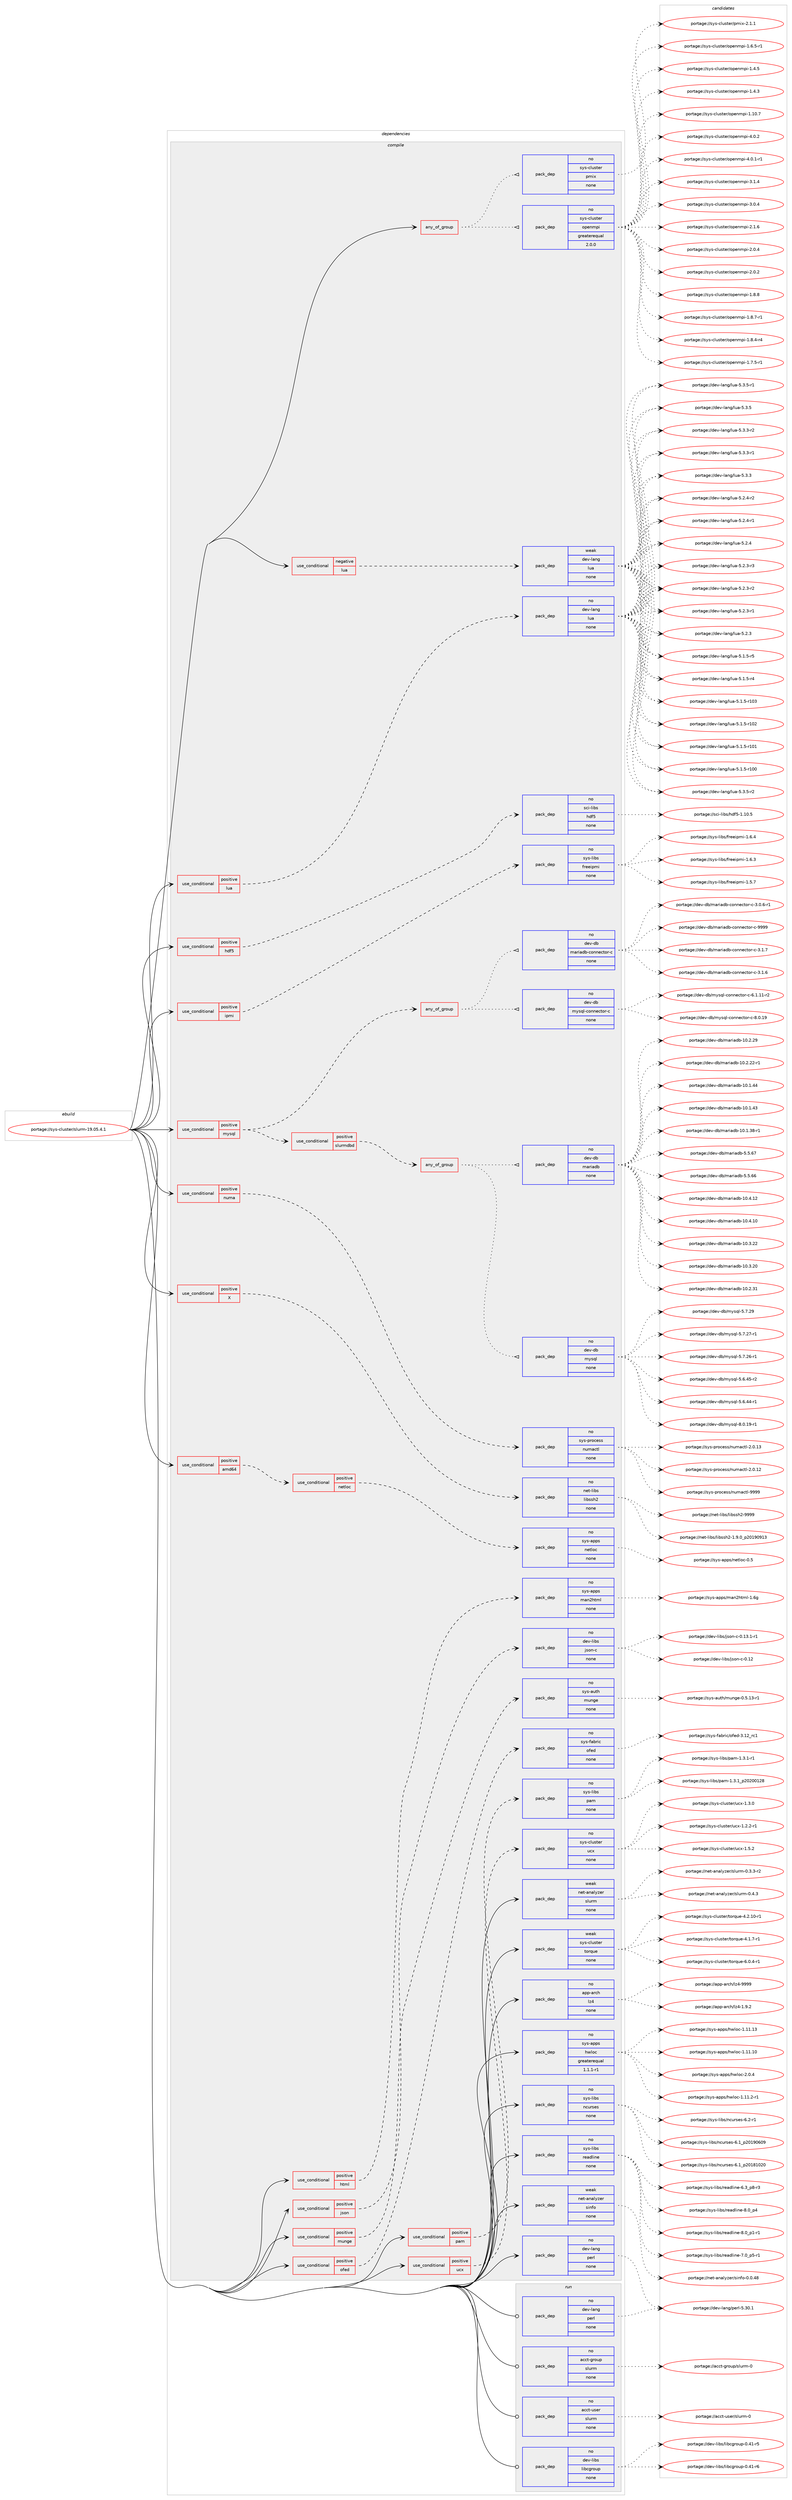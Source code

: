 digraph prolog {

# *************
# Graph options
# *************

newrank=true;
concentrate=true;
compound=true;
graph [rankdir=LR,fontname=Helvetica,fontsize=10,ranksep=1.5];#, ranksep=2.5, nodesep=0.2];
edge  [arrowhead=vee];
node  [fontname=Helvetica,fontsize=10];

# **********
# The ebuild
# **********

subgraph cluster_leftcol {
color=gray;
rank=same;
label=<<i>ebuild</i>>;
id [label="portage://sys-cluster/slurm-19.05.4.1", color=red, width=4, href="../sys-cluster/slurm-19.05.4.1.svg"];
}

# ****************
# The dependencies
# ****************

subgraph cluster_midcol {
color=gray;
label=<<i>dependencies</i>>;
subgraph cluster_compile {
fillcolor="#eeeeee";
style=filled;
label=<<i>compile</i>>;
subgraph any1052 {
dependency50350 [label=<<TABLE BORDER="0" CELLBORDER="1" CELLSPACING="0" CELLPADDING="4"><TR><TD CELLPADDING="10">any_of_group</TD></TR></TABLE>>, shape=none, color=red];subgraph pack38960 {
dependency50351 [label=<<TABLE BORDER="0" CELLBORDER="1" CELLSPACING="0" CELLPADDING="4" WIDTH="220"><TR><TD ROWSPAN="6" CELLPADDING="30">pack_dep</TD></TR><TR><TD WIDTH="110">no</TD></TR><TR><TD>sys-cluster</TD></TR><TR><TD>pmix</TD></TR><TR><TD>none</TD></TR><TR><TD></TD></TR></TABLE>>, shape=none, color=blue];
}
dependency50350:e -> dependency50351:w [weight=20,style="dotted",arrowhead="oinv"];
subgraph pack38961 {
dependency50352 [label=<<TABLE BORDER="0" CELLBORDER="1" CELLSPACING="0" CELLPADDING="4" WIDTH="220"><TR><TD ROWSPAN="6" CELLPADDING="30">pack_dep</TD></TR><TR><TD WIDTH="110">no</TD></TR><TR><TD>sys-cluster</TD></TR><TR><TD>openmpi</TD></TR><TR><TD>greaterequal</TD></TR><TR><TD>2.0.0</TD></TR></TABLE>>, shape=none, color=blue];
}
dependency50350:e -> dependency50352:w [weight=20,style="dotted",arrowhead="oinv"];
}
id:e -> dependency50350:w [weight=20,style="solid",arrowhead="vee"];
subgraph cond10273 {
dependency50353 [label=<<TABLE BORDER="0" CELLBORDER="1" CELLSPACING="0" CELLPADDING="4"><TR><TD ROWSPAN="3" CELLPADDING="10">use_conditional</TD></TR><TR><TD>negative</TD></TR><TR><TD>lua</TD></TR></TABLE>>, shape=none, color=red];
subgraph pack38962 {
dependency50354 [label=<<TABLE BORDER="0" CELLBORDER="1" CELLSPACING="0" CELLPADDING="4" WIDTH="220"><TR><TD ROWSPAN="6" CELLPADDING="30">pack_dep</TD></TR><TR><TD WIDTH="110">weak</TD></TR><TR><TD>dev-lang</TD></TR><TR><TD>lua</TD></TR><TR><TD>none</TD></TR><TR><TD></TD></TR></TABLE>>, shape=none, color=blue];
}
dependency50353:e -> dependency50354:w [weight=20,style="dashed",arrowhead="vee"];
}
id:e -> dependency50353:w [weight=20,style="solid",arrowhead="vee"];
subgraph cond10274 {
dependency50355 [label=<<TABLE BORDER="0" CELLBORDER="1" CELLSPACING="0" CELLPADDING="4"><TR><TD ROWSPAN="3" CELLPADDING="10">use_conditional</TD></TR><TR><TD>positive</TD></TR><TR><TD>X</TD></TR></TABLE>>, shape=none, color=red];
subgraph pack38963 {
dependency50356 [label=<<TABLE BORDER="0" CELLBORDER="1" CELLSPACING="0" CELLPADDING="4" WIDTH="220"><TR><TD ROWSPAN="6" CELLPADDING="30">pack_dep</TD></TR><TR><TD WIDTH="110">no</TD></TR><TR><TD>net-libs</TD></TR><TR><TD>libssh2</TD></TR><TR><TD>none</TD></TR><TR><TD></TD></TR></TABLE>>, shape=none, color=blue];
}
dependency50355:e -> dependency50356:w [weight=20,style="dashed",arrowhead="vee"];
}
id:e -> dependency50355:w [weight=20,style="solid",arrowhead="vee"];
subgraph cond10275 {
dependency50357 [label=<<TABLE BORDER="0" CELLBORDER="1" CELLSPACING="0" CELLPADDING="4"><TR><TD ROWSPAN="3" CELLPADDING="10">use_conditional</TD></TR><TR><TD>positive</TD></TR><TR><TD>amd64</TD></TR></TABLE>>, shape=none, color=red];
subgraph cond10276 {
dependency50358 [label=<<TABLE BORDER="0" CELLBORDER="1" CELLSPACING="0" CELLPADDING="4"><TR><TD ROWSPAN="3" CELLPADDING="10">use_conditional</TD></TR><TR><TD>positive</TD></TR><TR><TD>netloc</TD></TR></TABLE>>, shape=none, color=red];
subgraph pack38964 {
dependency50359 [label=<<TABLE BORDER="0" CELLBORDER="1" CELLSPACING="0" CELLPADDING="4" WIDTH="220"><TR><TD ROWSPAN="6" CELLPADDING="30">pack_dep</TD></TR><TR><TD WIDTH="110">no</TD></TR><TR><TD>sys-apps</TD></TR><TR><TD>netloc</TD></TR><TR><TD>none</TD></TR><TR><TD></TD></TR></TABLE>>, shape=none, color=blue];
}
dependency50358:e -> dependency50359:w [weight=20,style="dashed",arrowhead="vee"];
}
dependency50357:e -> dependency50358:w [weight=20,style="dashed",arrowhead="vee"];
}
id:e -> dependency50357:w [weight=20,style="solid",arrowhead="vee"];
subgraph cond10277 {
dependency50360 [label=<<TABLE BORDER="0" CELLBORDER="1" CELLSPACING="0" CELLPADDING="4"><TR><TD ROWSPAN="3" CELLPADDING="10">use_conditional</TD></TR><TR><TD>positive</TD></TR><TR><TD>hdf5</TD></TR></TABLE>>, shape=none, color=red];
subgraph pack38965 {
dependency50361 [label=<<TABLE BORDER="0" CELLBORDER="1" CELLSPACING="0" CELLPADDING="4" WIDTH="220"><TR><TD ROWSPAN="6" CELLPADDING="30">pack_dep</TD></TR><TR><TD WIDTH="110">no</TD></TR><TR><TD>sci-libs</TD></TR><TR><TD>hdf5</TD></TR><TR><TD>none</TD></TR><TR><TD></TD></TR></TABLE>>, shape=none, color=blue];
}
dependency50360:e -> dependency50361:w [weight=20,style="dashed",arrowhead="vee"];
}
id:e -> dependency50360:w [weight=20,style="solid",arrowhead="vee"];
subgraph cond10278 {
dependency50362 [label=<<TABLE BORDER="0" CELLBORDER="1" CELLSPACING="0" CELLPADDING="4"><TR><TD ROWSPAN="3" CELLPADDING="10">use_conditional</TD></TR><TR><TD>positive</TD></TR><TR><TD>html</TD></TR></TABLE>>, shape=none, color=red];
subgraph pack38966 {
dependency50363 [label=<<TABLE BORDER="0" CELLBORDER="1" CELLSPACING="0" CELLPADDING="4" WIDTH="220"><TR><TD ROWSPAN="6" CELLPADDING="30">pack_dep</TD></TR><TR><TD WIDTH="110">no</TD></TR><TR><TD>sys-apps</TD></TR><TR><TD>man2html</TD></TR><TR><TD>none</TD></TR><TR><TD></TD></TR></TABLE>>, shape=none, color=blue];
}
dependency50362:e -> dependency50363:w [weight=20,style="dashed",arrowhead="vee"];
}
id:e -> dependency50362:w [weight=20,style="solid",arrowhead="vee"];
subgraph cond10279 {
dependency50364 [label=<<TABLE BORDER="0" CELLBORDER="1" CELLSPACING="0" CELLPADDING="4"><TR><TD ROWSPAN="3" CELLPADDING="10">use_conditional</TD></TR><TR><TD>positive</TD></TR><TR><TD>ipmi</TD></TR></TABLE>>, shape=none, color=red];
subgraph pack38967 {
dependency50365 [label=<<TABLE BORDER="0" CELLBORDER="1" CELLSPACING="0" CELLPADDING="4" WIDTH="220"><TR><TD ROWSPAN="6" CELLPADDING="30">pack_dep</TD></TR><TR><TD WIDTH="110">no</TD></TR><TR><TD>sys-libs</TD></TR><TR><TD>freeipmi</TD></TR><TR><TD>none</TD></TR><TR><TD></TD></TR></TABLE>>, shape=none, color=blue];
}
dependency50364:e -> dependency50365:w [weight=20,style="dashed",arrowhead="vee"];
}
id:e -> dependency50364:w [weight=20,style="solid",arrowhead="vee"];
subgraph cond10280 {
dependency50366 [label=<<TABLE BORDER="0" CELLBORDER="1" CELLSPACING="0" CELLPADDING="4"><TR><TD ROWSPAN="3" CELLPADDING="10">use_conditional</TD></TR><TR><TD>positive</TD></TR><TR><TD>json</TD></TR></TABLE>>, shape=none, color=red];
subgraph pack38968 {
dependency50367 [label=<<TABLE BORDER="0" CELLBORDER="1" CELLSPACING="0" CELLPADDING="4" WIDTH="220"><TR><TD ROWSPAN="6" CELLPADDING="30">pack_dep</TD></TR><TR><TD WIDTH="110">no</TD></TR><TR><TD>dev-libs</TD></TR><TR><TD>json-c</TD></TR><TR><TD>none</TD></TR><TR><TD></TD></TR></TABLE>>, shape=none, color=blue];
}
dependency50366:e -> dependency50367:w [weight=20,style="dashed",arrowhead="vee"];
}
id:e -> dependency50366:w [weight=20,style="solid",arrowhead="vee"];
subgraph cond10281 {
dependency50368 [label=<<TABLE BORDER="0" CELLBORDER="1" CELLSPACING="0" CELLPADDING="4"><TR><TD ROWSPAN="3" CELLPADDING="10">use_conditional</TD></TR><TR><TD>positive</TD></TR><TR><TD>lua</TD></TR></TABLE>>, shape=none, color=red];
subgraph pack38969 {
dependency50369 [label=<<TABLE BORDER="0" CELLBORDER="1" CELLSPACING="0" CELLPADDING="4" WIDTH="220"><TR><TD ROWSPAN="6" CELLPADDING="30">pack_dep</TD></TR><TR><TD WIDTH="110">no</TD></TR><TR><TD>dev-lang</TD></TR><TR><TD>lua</TD></TR><TR><TD>none</TD></TR><TR><TD></TD></TR></TABLE>>, shape=none, color=blue];
}
dependency50368:e -> dependency50369:w [weight=20,style="dashed",arrowhead="vee"];
}
id:e -> dependency50368:w [weight=20,style="solid",arrowhead="vee"];
subgraph cond10282 {
dependency50370 [label=<<TABLE BORDER="0" CELLBORDER="1" CELLSPACING="0" CELLPADDING="4"><TR><TD ROWSPAN="3" CELLPADDING="10">use_conditional</TD></TR><TR><TD>positive</TD></TR><TR><TD>munge</TD></TR></TABLE>>, shape=none, color=red];
subgraph pack38970 {
dependency50371 [label=<<TABLE BORDER="0" CELLBORDER="1" CELLSPACING="0" CELLPADDING="4" WIDTH="220"><TR><TD ROWSPAN="6" CELLPADDING="30">pack_dep</TD></TR><TR><TD WIDTH="110">no</TD></TR><TR><TD>sys-auth</TD></TR><TR><TD>munge</TD></TR><TR><TD>none</TD></TR><TR><TD></TD></TR></TABLE>>, shape=none, color=blue];
}
dependency50370:e -> dependency50371:w [weight=20,style="dashed",arrowhead="vee"];
}
id:e -> dependency50370:w [weight=20,style="solid",arrowhead="vee"];
subgraph cond10283 {
dependency50372 [label=<<TABLE BORDER="0" CELLBORDER="1" CELLSPACING="0" CELLPADDING="4"><TR><TD ROWSPAN="3" CELLPADDING="10">use_conditional</TD></TR><TR><TD>positive</TD></TR><TR><TD>mysql</TD></TR></TABLE>>, shape=none, color=red];
subgraph any1053 {
dependency50373 [label=<<TABLE BORDER="0" CELLBORDER="1" CELLSPACING="0" CELLPADDING="4"><TR><TD CELLPADDING="10">any_of_group</TD></TR></TABLE>>, shape=none, color=red];subgraph pack38971 {
dependency50374 [label=<<TABLE BORDER="0" CELLBORDER="1" CELLSPACING="0" CELLPADDING="4" WIDTH="220"><TR><TD ROWSPAN="6" CELLPADDING="30">pack_dep</TD></TR><TR><TD WIDTH="110">no</TD></TR><TR><TD>dev-db</TD></TR><TR><TD>mariadb-connector-c</TD></TR><TR><TD>none</TD></TR><TR><TD></TD></TR></TABLE>>, shape=none, color=blue];
}
dependency50373:e -> dependency50374:w [weight=20,style="dotted",arrowhead="oinv"];
subgraph pack38972 {
dependency50375 [label=<<TABLE BORDER="0" CELLBORDER="1" CELLSPACING="0" CELLPADDING="4" WIDTH="220"><TR><TD ROWSPAN="6" CELLPADDING="30">pack_dep</TD></TR><TR><TD WIDTH="110">no</TD></TR><TR><TD>dev-db</TD></TR><TR><TD>mysql-connector-c</TD></TR><TR><TD>none</TD></TR><TR><TD></TD></TR></TABLE>>, shape=none, color=blue];
}
dependency50373:e -> dependency50375:w [weight=20,style="dotted",arrowhead="oinv"];
}
dependency50372:e -> dependency50373:w [weight=20,style="dashed",arrowhead="vee"];
subgraph cond10284 {
dependency50376 [label=<<TABLE BORDER="0" CELLBORDER="1" CELLSPACING="0" CELLPADDING="4"><TR><TD ROWSPAN="3" CELLPADDING="10">use_conditional</TD></TR><TR><TD>positive</TD></TR><TR><TD>slurmdbd</TD></TR></TABLE>>, shape=none, color=red];
subgraph any1054 {
dependency50377 [label=<<TABLE BORDER="0" CELLBORDER="1" CELLSPACING="0" CELLPADDING="4"><TR><TD CELLPADDING="10">any_of_group</TD></TR></TABLE>>, shape=none, color=red];subgraph pack38973 {
dependency50378 [label=<<TABLE BORDER="0" CELLBORDER="1" CELLSPACING="0" CELLPADDING="4" WIDTH="220"><TR><TD ROWSPAN="6" CELLPADDING="30">pack_dep</TD></TR><TR><TD WIDTH="110">no</TD></TR><TR><TD>dev-db</TD></TR><TR><TD>mariadb</TD></TR><TR><TD>none</TD></TR><TR><TD></TD></TR></TABLE>>, shape=none, color=blue];
}
dependency50377:e -> dependency50378:w [weight=20,style="dotted",arrowhead="oinv"];
subgraph pack38974 {
dependency50379 [label=<<TABLE BORDER="0" CELLBORDER="1" CELLSPACING="0" CELLPADDING="4" WIDTH="220"><TR><TD ROWSPAN="6" CELLPADDING="30">pack_dep</TD></TR><TR><TD WIDTH="110">no</TD></TR><TR><TD>dev-db</TD></TR><TR><TD>mysql</TD></TR><TR><TD>none</TD></TR><TR><TD></TD></TR></TABLE>>, shape=none, color=blue];
}
dependency50377:e -> dependency50379:w [weight=20,style="dotted",arrowhead="oinv"];
}
dependency50376:e -> dependency50377:w [weight=20,style="dashed",arrowhead="vee"];
}
dependency50372:e -> dependency50376:w [weight=20,style="dashed",arrowhead="vee"];
}
id:e -> dependency50372:w [weight=20,style="solid",arrowhead="vee"];
subgraph cond10285 {
dependency50380 [label=<<TABLE BORDER="0" CELLBORDER="1" CELLSPACING="0" CELLPADDING="4"><TR><TD ROWSPAN="3" CELLPADDING="10">use_conditional</TD></TR><TR><TD>positive</TD></TR><TR><TD>numa</TD></TR></TABLE>>, shape=none, color=red];
subgraph pack38975 {
dependency50381 [label=<<TABLE BORDER="0" CELLBORDER="1" CELLSPACING="0" CELLPADDING="4" WIDTH="220"><TR><TD ROWSPAN="6" CELLPADDING="30">pack_dep</TD></TR><TR><TD WIDTH="110">no</TD></TR><TR><TD>sys-process</TD></TR><TR><TD>numactl</TD></TR><TR><TD>none</TD></TR><TR><TD></TD></TR></TABLE>>, shape=none, color=blue];
}
dependency50380:e -> dependency50381:w [weight=20,style="dashed",arrowhead="vee"];
}
id:e -> dependency50380:w [weight=20,style="solid",arrowhead="vee"];
subgraph cond10286 {
dependency50382 [label=<<TABLE BORDER="0" CELLBORDER="1" CELLSPACING="0" CELLPADDING="4"><TR><TD ROWSPAN="3" CELLPADDING="10">use_conditional</TD></TR><TR><TD>positive</TD></TR><TR><TD>ofed</TD></TR></TABLE>>, shape=none, color=red];
subgraph pack38976 {
dependency50383 [label=<<TABLE BORDER="0" CELLBORDER="1" CELLSPACING="0" CELLPADDING="4" WIDTH="220"><TR><TD ROWSPAN="6" CELLPADDING="30">pack_dep</TD></TR><TR><TD WIDTH="110">no</TD></TR><TR><TD>sys-fabric</TD></TR><TR><TD>ofed</TD></TR><TR><TD>none</TD></TR><TR><TD></TD></TR></TABLE>>, shape=none, color=blue];
}
dependency50382:e -> dependency50383:w [weight=20,style="dashed",arrowhead="vee"];
}
id:e -> dependency50382:w [weight=20,style="solid",arrowhead="vee"];
subgraph cond10287 {
dependency50384 [label=<<TABLE BORDER="0" CELLBORDER="1" CELLSPACING="0" CELLPADDING="4"><TR><TD ROWSPAN="3" CELLPADDING="10">use_conditional</TD></TR><TR><TD>positive</TD></TR><TR><TD>pam</TD></TR></TABLE>>, shape=none, color=red];
subgraph pack38977 {
dependency50385 [label=<<TABLE BORDER="0" CELLBORDER="1" CELLSPACING="0" CELLPADDING="4" WIDTH="220"><TR><TD ROWSPAN="6" CELLPADDING="30">pack_dep</TD></TR><TR><TD WIDTH="110">no</TD></TR><TR><TD>sys-libs</TD></TR><TR><TD>pam</TD></TR><TR><TD>none</TD></TR><TR><TD></TD></TR></TABLE>>, shape=none, color=blue];
}
dependency50384:e -> dependency50385:w [weight=20,style="dashed",arrowhead="vee"];
}
id:e -> dependency50384:w [weight=20,style="solid",arrowhead="vee"];
subgraph cond10288 {
dependency50386 [label=<<TABLE BORDER="0" CELLBORDER="1" CELLSPACING="0" CELLPADDING="4"><TR><TD ROWSPAN="3" CELLPADDING="10">use_conditional</TD></TR><TR><TD>positive</TD></TR><TR><TD>ucx</TD></TR></TABLE>>, shape=none, color=red];
subgraph pack38978 {
dependency50387 [label=<<TABLE BORDER="0" CELLBORDER="1" CELLSPACING="0" CELLPADDING="4" WIDTH="220"><TR><TD ROWSPAN="6" CELLPADDING="30">pack_dep</TD></TR><TR><TD WIDTH="110">no</TD></TR><TR><TD>sys-cluster</TD></TR><TR><TD>ucx</TD></TR><TR><TD>none</TD></TR><TR><TD></TD></TR></TABLE>>, shape=none, color=blue];
}
dependency50386:e -> dependency50387:w [weight=20,style="dashed",arrowhead="vee"];
}
id:e -> dependency50386:w [weight=20,style="solid",arrowhead="vee"];
subgraph pack38979 {
dependency50388 [label=<<TABLE BORDER="0" CELLBORDER="1" CELLSPACING="0" CELLPADDING="4" WIDTH="220"><TR><TD ROWSPAN="6" CELLPADDING="30">pack_dep</TD></TR><TR><TD WIDTH="110">no</TD></TR><TR><TD>app-arch</TD></TR><TR><TD>lz4</TD></TR><TR><TD>none</TD></TR><TR><TD></TD></TR></TABLE>>, shape=none, color=blue];
}
id:e -> dependency50388:w [weight=20,style="solid",arrowhead="vee"];
subgraph pack38980 {
dependency50389 [label=<<TABLE BORDER="0" CELLBORDER="1" CELLSPACING="0" CELLPADDING="4" WIDTH="220"><TR><TD ROWSPAN="6" CELLPADDING="30">pack_dep</TD></TR><TR><TD WIDTH="110">no</TD></TR><TR><TD>dev-lang</TD></TR><TR><TD>perl</TD></TR><TR><TD>none</TD></TR><TR><TD></TD></TR></TABLE>>, shape=none, color=blue];
}
id:e -> dependency50389:w [weight=20,style="solid",arrowhead="vee"];
subgraph pack38981 {
dependency50390 [label=<<TABLE BORDER="0" CELLBORDER="1" CELLSPACING="0" CELLPADDING="4" WIDTH="220"><TR><TD ROWSPAN="6" CELLPADDING="30">pack_dep</TD></TR><TR><TD WIDTH="110">no</TD></TR><TR><TD>sys-apps</TD></TR><TR><TD>hwloc</TD></TR><TR><TD>greaterequal</TD></TR><TR><TD>1.1.1-r1</TD></TR></TABLE>>, shape=none, color=blue];
}
id:e -> dependency50390:w [weight=20,style="solid",arrowhead="vee"];
subgraph pack38982 {
dependency50391 [label=<<TABLE BORDER="0" CELLBORDER="1" CELLSPACING="0" CELLPADDING="4" WIDTH="220"><TR><TD ROWSPAN="6" CELLPADDING="30">pack_dep</TD></TR><TR><TD WIDTH="110">no</TD></TR><TR><TD>sys-libs</TD></TR><TR><TD>ncurses</TD></TR><TR><TD>none</TD></TR><TR><TD></TD></TR></TABLE>>, shape=none, color=blue];
}
id:e -> dependency50391:w [weight=20,style="solid",arrowhead="vee"];
subgraph pack38983 {
dependency50392 [label=<<TABLE BORDER="0" CELLBORDER="1" CELLSPACING="0" CELLPADDING="4" WIDTH="220"><TR><TD ROWSPAN="6" CELLPADDING="30">pack_dep</TD></TR><TR><TD WIDTH="110">no</TD></TR><TR><TD>sys-libs</TD></TR><TR><TD>readline</TD></TR><TR><TD>none</TD></TR><TR><TD></TD></TR></TABLE>>, shape=none, color=blue];
}
id:e -> dependency50392:w [weight=20,style="solid",arrowhead="vee"];
subgraph pack38984 {
dependency50393 [label=<<TABLE BORDER="0" CELLBORDER="1" CELLSPACING="0" CELLPADDING="4" WIDTH="220"><TR><TD ROWSPAN="6" CELLPADDING="30">pack_dep</TD></TR><TR><TD WIDTH="110">weak</TD></TR><TR><TD>net-analyzer</TD></TR><TR><TD>sinfo</TD></TR><TR><TD>none</TD></TR><TR><TD></TD></TR></TABLE>>, shape=none, color=blue];
}
id:e -> dependency50393:w [weight=20,style="solid",arrowhead="vee"];
subgraph pack38985 {
dependency50394 [label=<<TABLE BORDER="0" CELLBORDER="1" CELLSPACING="0" CELLPADDING="4" WIDTH="220"><TR><TD ROWSPAN="6" CELLPADDING="30">pack_dep</TD></TR><TR><TD WIDTH="110">weak</TD></TR><TR><TD>net-analyzer</TD></TR><TR><TD>slurm</TD></TR><TR><TD>none</TD></TR><TR><TD></TD></TR></TABLE>>, shape=none, color=blue];
}
id:e -> dependency50394:w [weight=20,style="solid",arrowhead="vee"];
subgraph pack38986 {
dependency50395 [label=<<TABLE BORDER="0" CELLBORDER="1" CELLSPACING="0" CELLPADDING="4" WIDTH="220"><TR><TD ROWSPAN="6" CELLPADDING="30">pack_dep</TD></TR><TR><TD WIDTH="110">weak</TD></TR><TR><TD>sys-cluster</TD></TR><TR><TD>torque</TD></TR><TR><TD>none</TD></TR><TR><TD></TD></TR></TABLE>>, shape=none, color=blue];
}
id:e -> dependency50395:w [weight=20,style="solid",arrowhead="vee"];
}
subgraph cluster_compileandrun {
fillcolor="#eeeeee";
style=filled;
label=<<i>compile and run</i>>;
}
subgraph cluster_run {
fillcolor="#eeeeee";
style=filled;
label=<<i>run</i>>;
subgraph pack38987 {
dependency50396 [label=<<TABLE BORDER="0" CELLBORDER="1" CELLSPACING="0" CELLPADDING="4" WIDTH="220"><TR><TD ROWSPAN="6" CELLPADDING="30">pack_dep</TD></TR><TR><TD WIDTH="110">no</TD></TR><TR><TD>acct-group</TD></TR><TR><TD>slurm</TD></TR><TR><TD>none</TD></TR><TR><TD></TD></TR></TABLE>>, shape=none, color=blue];
}
id:e -> dependency50396:w [weight=20,style="solid",arrowhead="odot"];
subgraph pack38988 {
dependency50397 [label=<<TABLE BORDER="0" CELLBORDER="1" CELLSPACING="0" CELLPADDING="4" WIDTH="220"><TR><TD ROWSPAN="6" CELLPADDING="30">pack_dep</TD></TR><TR><TD WIDTH="110">no</TD></TR><TR><TD>acct-user</TD></TR><TR><TD>slurm</TD></TR><TR><TD>none</TD></TR><TR><TD></TD></TR></TABLE>>, shape=none, color=blue];
}
id:e -> dependency50397:w [weight=20,style="solid",arrowhead="odot"];
subgraph pack38989 {
dependency50398 [label=<<TABLE BORDER="0" CELLBORDER="1" CELLSPACING="0" CELLPADDING="4" WIDTH="220"><TR><TD ROWSPAN="6" CELLPADDING="30">pack_dep</TD></TR><TR><TD WIDTH="110">no</TD></TR><TR><TD>dev-lang</TD></TR><TR><TD>perl</TD></TR><TR><TD>none</TD></TR><TR><TD></TD></TR></TABLE>>, shape=none, color=blue];
}
id:e -> dependency50398:w [weight=20,style="solid",arrowhead="odot"];
subgraph pack38990 {
dependency50399 [label=<<TABLE BORDER="0" CELLBORDER="1" CELLSPACING="0" CELLPADDING="4" WIDTH="220"><TR><TD ROWSPAN="6" CELLPADDING="30">pack_dep</TD></TR><TR><TD WIDTH="110">no</TD></TR><TR><TD>dev-libs</TD></TR><TR><TD>libcgroup</TD></TR><TR><TD>none</TD></TR><TR><TD></TD></TR></TABLE>>, shape=none, color=blue];
}
id:e -> dependency50399:w [weight=20,style="solid",arrowhead="odot"];
}
}

# **************
# The candidates
# **************

subgraph cluster_choices {
rank=same;
color=gray;
label=<<i>candidates</i>>;

subgraph choice38960 {
color=black;
nodesep=1;
choice115121115459910811711511610111447112109105120455046494649 [label="portage://sys-cluster/pmix-2.1.1", color=red, width=4,href="../sys-cluster/pmix-2.1.1.svg"];
dependency50351:e -> choice115121115459910811711511610111447112109105120455046494649:w [style=dotted,weight="100"];
}
subgraph choice38961 {
color=black;
nodesep=1;
choice115121115459910811711511610111447111112101110109112105455246484650 [label="portage://sys-cluster/openmpi-4.0.2", color=red, width=4,href="../sys-cluster/openmpi-4.0.2.svg"];
choice1151211154599108117115116101114471111121011101091121054552464846494511449 [label="portage://sys-cluster/openmpi-4.0.1-r1", color=red, width=4,href="../sys-cluster/openmpi-4.0.1-r1.svg"];
choice115121115459910811711511610111447111112101110109112105455146494652 [label="portage://sys-cluster/openmpi-3.1.4", color=red, width=4,href="../sys-cluster/openmpi-3.1.4.svg"];
choice115121115459910811711511610111447111112101110109112105455146484652 [label="portage://sys-cluster/openmpi-3.0.4", color=red, width=4,href="../sys-cluster/openmpi-3.0.4.svg"];
choice115121115459910811711511610111447111112101110109112105455046494654 [label="portage://sys-cluster/openmpi-2.1.6", color=red, width=4,href="../sys-cluster/openmpi-2.1.6.svg"];
choice115121115459910811711511610111447111112101110109112105455046484652 [label="portage://sys-cluster/openmpi-2.0.4", color=red, width=4,href="../sys-cluster/openmpi-2.0.4.svg"];
choice115121115459910811711511610111447111112101110109112105455046484650 [label="portage://sys-cluster/openmpi-2.0.2", color=red, width=4,href="../sys-cluster/openmpi-2.0.2.svg"];
choice115121115459910811711511610111447111112101110109112105454946564656 [label="portage://sys-cluster/openmpi-1.8.8", color=red, width=4,href="../sys-cluster/openmpi-1.8.8.svg"];
choice1151211154599108117115116101114471111121011101091121054549465646554511449 [label="portage://sys-cluster/openmpi-1.8.7-r1", color=red, width=4,href="../sys-cluster/openmpi-1.8.7-r1.svg"];
choice1151211154599108117115116101114471111121011101091121054549465646524511452 [label="portage://sys-cluster/openmpi-1.8.4-r4", color=red, width=4,href="../sys-cluster/openmpi-1.8.4-r4.svg"];
choice1151211154599108117115116101114471111121011101091121054549465546534511449 [label="portage://sys-cluster/openmpi-1.7.5-r1", color=red, width=4,href="../sys-cluster/openmpi-1.7.5-r1.svg"];
choice1151211154599108117115116101114471111121011101091121054549465446534511449 [label="portage://sys-cluster/openmpi-1.6.5-r1", color=red, width=4,href="../sys-cluster/openmpi-1.6.5-r1.svg"];
choice115121115459910811711511610111447111112101110109112105454946524653 [label="portage://sys-cluster/openmpi-1.4.5", color=red, width=4,href="../sys-cluster/openmpi-1.4.5.svg"];
choice115121115459910811711511610111447111112101110109112105454946524651 [label="portage://sys-cluster/openmpi-1.4.3", color=red, width=4,href="../sys-cluster/openmpi-1.4.3.svg"];
choice11512111545991081171151161011144711111210111010911210545494649484655 [label="portage://sys-cluster/openmpi-1.10.7", color=red, width=4,href="../sys-cluster/openmpi-1.10.7.svg"];
dependency50352:e -> choice115121115459910811711511610111447111112101110109112105455246484650:w [style=dotted,weight="100"];
dependency50352:e -> choice1151211154599108117115116101114471111121011101091121054552464846494511449:w [style=dotted,weight="100"];
dependency50352:e -> choice115121115459910811711511610111447111112101110109112105455146494652:w [style=dotted,weight="100"];
dependency50352:e -> choice115121115459910811711511610111447111112101110109112105455146484652:w [style=dotted,weight="100"];
dependency50352:e -> choice115121115459910811711511610111447111112101110109112105455046494654:w [style=dotted,weight="100"];
dependency50352:e -> choice115121115459910811711511610111447111112101110109112105455046484652:w [style=dotted,weight="100"];
dependency50352:e -> choice115121115459910811711511610111447111112101110109112105455046484650:w [style=dotted,weight="100"];
dependency50352:e -> choice115121115459910811711511610111447111112101110109112105454946564656:w [style=dotted,weight="100"];
dependency50352:e -> choice1151211154599108117115116101114471111121011101091121054549465646554511449:w [style=dotted,weight="100"];
dependency50352:e -> choice1151211154599108117115116101114471111121011101091121054549465646524511452:w [style=dotted,weight="100"];
dependency50352:e -> choice1151211154599108117115116101114471111121011101091121054549465546534511449:w [style=dotted,weight="100"];
dependency50352:e -> choice1151211154599108117115116101114471111121011101091121054549465446534511449:w [style=dotted,weight="100"];
dependency50352:e -> choice115121115459910811711511610111447111112101110109112105454946524653:w [style=dotted,weight="100"];
dependency50352:e -> choice115121115459910811711511610111447111112101110109112105454946524651:w [style=dotted,weight="100"];
dependency50352:e -> choice11512111545991081171151161011144711111210111010911210545494649484655:w [style=dotted,weight="100"];
}
subgraph choice38962 {
color=black;
nodesep=1;
choice100101118451089711010347108117974553465146534511450 [label="portage://dev-lang/lua-5.3.5-r2", color=red, width=4,href="../dev-lang/lua-5.3.5-r2.svg"];
choice100101118451089711010347108117974553465146534511449 [label="portage://dev-lang/lua-5.3.5-r1", color=red, width=4,href="../dev-lang/lua-5.3.5-r1.svg"];
choice10010111845108971101034710811797455346514653 [label="portage://dev-lang/lua-5.3.5", color=red, width=4,href="../dev-lang/lua-5.3.5.svg"];
choice100101118451089711010347108117974553465146514511450 [label="portage://dev-lang/lua-5.3.3-r2", color=red, width=4,href="../dev-lang/lua-5.3.3-r2.svg"];
choice100101118451089711010347108117974553465146514511449 [label="portage://dev-lang/lua-5.3.3-r1", color=red, width=4,href="../dev-lang/lua-5.3.3-r1.svg"];
choice10010111845108971101034710811797455346514651 [label="portage://dev-lang/lua-5.3.3", color=red, width=4,href="../dev-lang/lua-5.3.3.svg"];
choice100101118451089711010347108117974553465046524511450 [label="portage://dev-lang/lua-5.2.4-r2", color=red, width=4,href="../dev-lang/lua-5.2.4-r2.svg"];
choice100101118451089711010347108117974553465046524511449 [label="portage://dev-lang/lua-5.2.4-r1", color=red, width=4,href="../dev-lang/lua-5.2.4-r1.svg"];
choice10010111845108971101034710811797455346504652 [label="portage://dev-lang/lua-5.2.4", color=red, width=4,href="../dev-lang/lua-5.2.4.svg"];
choice100101118451089711010347108117974553465046514511451 [label="portage://dev-lang/lua-5.2.3-r3", color=red, width=4,href="../dev-lang/lua-5.2.3-r3.svg"];
choice100101118451089711010347108117974553465046514511450 [label="portage://dev-lang/lua-5.2.3-r2", color=red, width=4,href="../dev-lang/lua-5.2.3-r2.svg"];
choice100101118451089711010347108117974553465046514511449 [label="portage://dev-lang/lua-5.2.3-r1", color=red, width=4,href="../dev-lang/lua-5.2.3-r1.svg"];
choice10010111845108971101034710811797455346504651 [label="portage://dev-lang/lua-5.2.3", color=red, width=4,href="../dev-lang/lua-5.2.3.svg"];
choice100101118451089711010347108117974553464946534511453 [label="portage://dev-lang/lua-5.1.5-r5", color=red, width=4,href="../dev-lang/lua-5.1.5-r5.svg"];
choice100101118451089711010347108117974553464946534511452 [label="portage://dev-lang/lua-5.1.5-r4", color=red, width=4,href="../dev-lang/lua-5.1.5-r4.svg"];
choice1001011184510897110103471081179745534649465345114494851 [label="portage://dev-lang/lua-5.1.5-r103", color=red, width=4,href="../dev-lang/lua-5.1.5-r103.svg"];
choice1001011184510897110103471081179745534649465345114494850 [label="portage://dev-lang/lua-5.1.5-r102", color=red, width=4,href="../dev-lang/lua-5.1.5-r102.svg"];
choice1001011184510897110103471081179745534649465345114494849 [label="portage://dev-lang/lua-5.1.5-r101", color=red, width=4,href="../dev-lang/lua-5.1.5-r101.svg"];
choice1001011184510897110103471081179745534649465345114494848 [label="portage://dev-lang/lua-5.1.5-r100", color=red, width=4,href="../dev-lang/lua-5.1.5-r100.svg"];
dependency50354:e -> choice100101118451089711010347108117974553465146534511450:w [style=dotted,weight="100"];
dependency50354:e -> choice100101118451089711010347108117974553465146534511449:w [style=dotted,weight="100"];
dependency50354:e -> choice10010111845108971101034710811797455346514653:w [style=dotted,weight="100"];
dependency50354:e -> choice100101118451089711010347108117974553465146514511450:w [style=dotted,weight="100"];
dependency50354:e -> choice100101118451089711010347108117974553465146514511449:w [style=dotted,weight="100"];
dependency50354:e -> choice10010111845108971101034710811797455346514651:w [style=dotted,weight="100"];
dependency50354:e -> choice100101118451089711010347108117974553465046524511450:w [style=dotted,weight="100"];
dependency50354:e -> choice100101118451089711010347108117974553465046524511449:w [style=dotted,weight="100"];
dependency50354:e -> choice10010111845108971101034710811797455346504652:w [style=dotted,weight="100"];
dependency50354:e -> choice100101118451089711010347108117974553465046514511451:w [style=dotted,weight="100"];
dependency50354:e -> choice100101118451089711010347108117974553465046514511450:w [style=dotted,weight="100"];
dependency50354:e -> choice100101118451089711010347108117974553465046514511449:w [style=dotted,weight="100"];
dependency50354:e -> choice10010111845108971101034710811797455346504651:w [style=dotted,weight="100"];
dependency50354:e -> choice100101118451089711010347108117974553464946534511453:w [style=dotted,weight="100"];
dependency50354:e -> choice100101118451089711010347108117974553464946534511452:w [style=dotted,weight="100"];
dependency50354:e -> choice1001011184510897110103471081179745534649465345114494851:w [style=dotted,weight="100"];
dependency50354:e -> choice1001011184510897110103471081179745534649465345114494850:w [style=dotted,weight="100"];
dependency50354:e -> choice1001011184510897110103471081179745534649465345114494849:w [style=dotted,weight="100"];
dependency50354:e -> choice1001011184510897110103471081179745534649465345114494848:w [style=dotted,weight="100"];
}
subgraph choice38963 {
color=black;
nodesep=1;
choice11010111645108105981154710810598115115104504557575757 [label="portage://net-libs/libssh2-9999", color=red, width=4,href="../net-libs/libssh2-9999.svg"];
choice1101011164510810598115471081059811511510450454946574648951125048495748574951 [label="portage://net-libs/libssh2-1.9.0_p20190913", color=red, width=4,href="../net-libs/libssh2-1.9.0_p20190913.svg"];
dependency50356:e -> choice11010111645108105981154710810598115115104504557575757:w [style=dotted,weight="100"];
dependency50356:e -> choice1101011164510810598115471081059811511510450454946574648951125048495748574951:w [style=dotted,weight="100"];
}
subgraph choice38964 {
color=black;
nodesep=1;
choice1151211154597112112115471101011161081119945484653 [label="portage://sys-apps/netloc-0.5", color=red, width=4,href="../sys-apps/netloc-0.5.svg"];
dependency50359:e -> choice1151211154597112112115471101011161081119945484653:w [style=dotted,weight="100"];
}
subgraph choice38965 {
color=black;
nodesep=1;
choice115991054510810598115471041001025345494649484653 [label="portage://sci-libs/hdf5-1.10.5", color=red, width=4,href="../sci-libs/hdf5-1.10.5.svg"];
dependency50361:e -> choice115991054510810598115471041001025345494649484653:w [style=dotted,weight="100"];
}
subgraph choice38966 {
color=black;
nodesep=1;
choice115121115459711211211547109971105010411610910845494654103 [label="portage://sys-apps/man2html-1.6g", color=red, width=4,href="../sys-apps/man2html-1.6g.svg"];
dependency50363:e -> choice115121115459711211211547109971105010411610910845494654103:w [style=dotted,weight="100"];
}
subgraph choice38967 {
color=black;
nodesep=1;
choice115121115451081059811547102114101101105112109105454946544652 [label="portage://sys-libs/freeipmi-1.6.4", color=red, width=4,href="../sys-libs/freeipmi-1.6.4.svg"];
choice115121115451081059811547102114101101105112109105454946544651 [label="portage://sys-libs/freeipmi-1.6.3", color=red, width=4,href="../sys-libs/freeipmi-1.6.3.svg"];
choice115121115451081059811547102114101101105112109105454946534655 [label="portage://sys-libs/freeipmi-1.5.7", color=red, width=4,href="../sys-libs/freeipmi-1.5.7.svg"];
dependency50365:e -> choice115121115451081059811547102114101101105112109105454946544652:w [style=dotted,weight="100"];
dependency50365:e -> choice115121115451081059811547102114101101105112109105454946544651:w [style=dotted,weight="100"];
dependency50365:e -> choice115121115451081059811547102114101101105112109105454946534655:w [style=dotted,weight="100"];
}
subgraph choice38968 {
color=black;
nodesep=1;
choice1001011184510810598115471061151111104599454846495146494511449 [label="portage://dev-libs/json-c-0.13.1-r1", color=red, width=4,href="../dev-libs/json-c-0.13.1-r1.svg"];
choice10010111845108105981154710611511111045994548464950 [label="portage://dev-libs/json-c-0.12", color=red, width=4,href="../dev-libs/json-c-0.12.svg"];
dependency50367:e -> choice1001011184510810598115471061151111104599454846495146494511449:w [style=dotted,weight="100"];
dependency50367:e -> choice10010111845108105981154710611511111045994548464950:w [style=dotted,weight="100"];
}
subgraph choice38969 {
color=black;
nodesep=1;
choice100101118451089711010347108117974553465146534511450 [label="portage://dev-lang/lua-5.3.5-r2", color=red, width=4,href="../dev-lang/lua-5.3.5-r2.svg"];
choice100101118451089711010347108117974553465146534511449 [label="portage://dev-lang/lua-5.3.5-r1", color=red, width=4,href="../dev-lang/lua-5.3.5-r1.svg"];
choice10010111845108971101034710811797455346514653 [label="portage://dev-lang/lua-5.3.5", color=red, width=4,href="../dev-lang/lua-5.3.5.svg"];
choice100101118451089711010347108117974553465146514511450 [label="portage://dev-lang/lua-5.3.3-r2", color=red, width=4,href="../dev-lang/lua-5.3.3-r2.svg"];
choice100101118451089711010347108117974553465146514511449 [label="portage://dev-lang/lua-5.3.3-r1", color=red, width=4,href="../dev-lang/lua-5.3.3-r1.svg"];
choice10010111845108971101034710811797455346514651 [label="portage://dev-lang/lua-5.3.3", color=red, width=4,href="../dev-lang/lua-5.3.3.svg"];
choice100101118451089711010347108117974553465046524511450 [label="portage://dev-lang/lua-5.2.4-r2", color=red, width=4,href="../dev-lang/lua-5.2.4-r2.svg"];
choice100101118451089711010347108117974553465046524511449 [label="portage://dev-lang/lua-5.2.4-r1", color=red, width=4,href="../dev-lang/lua-5.2.4-r1.svg"];
choice10010111845108971101034710811797455346504652 [label="portage://dev-lang/lua-5.2.4", color=red, width=4,href="../dev-lang/lua-5.2.4.svg"];
choice100101118451089711010347108117974553465046514511451 [label="portage://dev-lang/lua-5.2.3-r3", color=red, width=4,href="../dev-lang/lua-5.2.3-r3.svg"];
choice100101118451089711010347108117974553465046514511450 [label="portage://dev-lang/lua-5.2.3-r2", color=red, width=4,href="../dev-lang/lua-5.2.3-r2.svg"];
choice100101118451089711010347108117974553465046514511449 [label="portage://dev-lang/lua-5.2.3-r1", color=red, width=4,href="../dev-lang/lua-5.2.3-r1.svg"];
choice10010111845108971101034710811797455346504651 [label="portage://dev-lang/lua-5.2.3", color=red, width=4,href="../dev-lang/lua-5.2.3.svg"];
choice100101118451089711010347108117974553464946534511453 [label="portage://dev-lang/lua-5.1.5-r5", color=red, width=4,href="../dev-lang/lua-5.1.5-r5.svg"];
choice100101118451089711010347108117974553464946534511452 [label="portage://dev-lang/lua-5.1.5-r4", color=red, width=4,href="../dev-lang/lua-5.1.5-r4.svg"];
choice1001011184510897110103471081179745534649465345114494851 [label="portage://dev-lang/lua-5.1.5-r103", color=red, width=4,href="../dev-lang/lua-5.1.5-r103.svg"];
choice1001011184510897110103471081179745534649465345114494850 [label="portage://dev-lang/lua-5.1.5-r102", color=red, width=4,href="../dev-lang/lua-5.1.5-r102.svg"];
choice1001011184510897110103471081179745534649465345114494849 [label="portage://dev-lang/lua-5.1.5-r101", color=red, width=4,href="../dev-lang/lua-5.1.5-r101.svg"];
choice1001011184510897110103471081179745534649465345114494848 [label="portage://dev-lang/lua-5.1.5-r100", color=red, width=4,href="../dev-lang/lua-5.1.5-r100.svg"];
dependency50369:e -> choice100101118451089711010347108117974553465146534511450:w [style=dotted,weight="100"];
dependency50369:e -> choice100101118451089711010347108117974553465146534511449:w [style=dotted,weight="100"];
dependency50369:e -> choice10010111845108971101034710811797455346514653:w [style=dotted,weight="100"];
dependency50369:e -> choice100101118451089711010347108117974553465146514511450:w [style=dotted,weight="100"];
dependency50369:e -> choice100101118451089711010347108117974553465146514511449:w [style=dotted,weight="100"];
dependency50369:e -> choice10010111845108971101034710811797455346514651:w [style=dotted,weight="100"];
dependency50369:e -> choice100101118451089711010347108117974553465046524511450:w [style=dotted,weight="100"];
dependency50369:e -> choice100101118451089711010347108117974553465046524511449:w [style=dotted,weight="100"];
dependency50369:e -> choice10010111845108971101034710811797455346504652:w [style=dotted,weight="100"];
dependency50369:e -> choice100101118451089711010347108117974553465046514511451:w [style=dotted,weight="100"];
dependency50369:e -> choice100101118451089711010347108117974553465046514511450:w [style=dotted,weight="100"];
dependency50369:e -> choice100101118451089711010347108117974553465046514511449:w [style=dotted,weight="100"];
dependency50369:e -> choice10010111845108971101034710811797455346504651:w [style=dotted,weight="100"];
dependency50369:e -> choice100101118451089711010347108117974553464946534511453:w [style=dotted,weight="100"];
dependency50369:e -> choice100101118451089711010347108117974553464946534511452:w [style=dotted,weight="100"];
dependency50369:e -> choice1001011184510897110103471081179745534649465345114494851:w [style=dotted,weight="100"];
dependency50369:e -> choice1001011184510897110103471081179745534649465345114494850:w [style=dotted,weight="100"];
dependency50369:e -> choice1001011184510897110103471081179745534649465345114494849:w [style=dotted,weight="100"];
dependency50369:e -> choice1001011184510897110103471081179745534649465345114494848:w [style=dotted,weight="100"];
}
subgraph choice38970 {
color=black;
nodesep=1;
choice115121115459711711610447109117110103101454846534649514511449 [label="portage://sys-auth/munge-0.5.13-r1", color=red, width=4,href="../sys-auth/munge-0.5.13-r1.svg"];
dependency50371:e -> choice115121115459711711610447109117110103101454846534649514511449:w [style=dotted,weight="100"];
}
subgraph choice38971 {
color=black;
nodesep=1;
choice10010111845100984710997114105971009845991111101101019911611111445994557575757 [label="portage://dev-db/mariadb-connector-c-9999", color=red, width=4,href="../dev-db/mariadb-connector-c-9999.svg"];
choice1001011184510098471099711410597100984599111110110101991161111144599455146494655 [label="portage://dev-db/mariadb-connector-c-3.1.7", color=red, width=4,href="../dev-db/mariadb-connector-c-3.1.7.svg"];
choice1001011184510098471099711410597100984599111110110101991161111144599455146494654 [label="portage://dev-db/mariadb-connector-c-3.1.6", color=red, width=4,href="../dev-db/mariadb-connector-c-3.1.6.svg"];
choice10010111845100984710997114105971009845991111101101019911611111445994551464846544511449 [label="portage://dev-db/mariadb-connector-c-3.0.6-r1", color=red, width=4,href="../dev-db/mariadb-connector-c-3.0.6-r1.svg"];
dependency50374:e -> choice10010111845100984710997114105971009845991111101101019911611111445994557575757:w [style=dotted,weight="100"];
dependency50374:e -> choice1001011184510098471099711410597100984599111110110101991161111144599455146494655:w [style=dotted,weight="100"];
dependency50374:e -> choice1001011184510098471099711410597100984599111110110101991161111144599455146494654:w [style=dotted,weight="100"];
dependency50374:e -> choice10010111845100984710997114105971009845991111101101019911611111445994551464846544511449:w [style=dotted,weight="100"];
}
subgraph choice38972 {
color=black;
nodesep=1;
choice100101118451009847109121115113108459911111011010199116111114459945564648464957 [label="portage://dev-db/mysql-connector-c-8.0.19", color=red, width=4,href="../dev-db/mysql-connector-c-8.0.19.svg"];
choice1001011184510098471091211151131084599111110110101991161111144599455446494649494511450 [label="portage://dev-db/mysql-connector-c-6.1.11-r2", color=red, width=4,href="../dev-db/mysql-connector-c-6.1.11-r2.svg"];
dependency50375:e -> choice100101118451009847109121115113108459911111011010199116111114459945564648464957:w [style=dotted,weight="100"];
dependency50375:e -> choice1001011184510098471091211151131084599111110110101991161111144599455446494649494511450:w [style=dotted,weight="100"];
}
subgraph choice38973 {
color=black;
nodesep=1;
choice10010111845100984710997114105971009845534653465455 [label="portage://dev-db/mariadb-5.5.67", color=red, width=4,href="../dev-db/mariadb-5.5.67.svg"];
choice10010111845100984710997114105971009845534653465454 [label="portage://dev-db/mariadb-5.5.66", color=red, width=4,href="../dev-db/mariadb-5.5.66.svg"];
choice1001011184510098471099711410597100984549484652464950 [label="portage://dev-db/mariadb-10.4.12", color=red, width=4,href="../dev-db/mariadb-10.4.12.svg"];
choice1001011184510098471099711410597100984549484652464948 [label="portage://dev-db/mariadb-10.4.10", color=red, width=4,href="../dev-db/mariadb-10.4.10.svg"];
choice1001011184510098471099711410597100984549484651465050 [label="portage://dev-db/mariadb-10.3.22", color=red, width=4,href="../dev-db/mariadb-10.3.22.svg"];
choice1001011184510098471099711410597100984549484651465048 [label="portage://dev-db/mariadb-10.3.20", color=red, width=4,href="../dev-db/mariadb-10.3.20.svg"];
choice1001011184510098471099711410597100984549484650465149 [label="portage://dev-db/mariadb-10.2.31", color=red, width=4,href="../dev-db/mariadb-10.2.31.svg"];
choice1001011184510098471099711410597100984549484650465057 [label="portage://dev-db/mariadb-10.2.29", color=red, width=4,href="../dev-db/mariadb-10.2.29.svg"];
choice10010111845100984710997114105971009845494846504650504511449 [label="portage://dev-db/mariadb-10.2.22-r1", color=red, width=4,href="../dev-db/mariadb-10.2.22-r1.svg"];
choice1001011184510098471099711410597100984549484649465252 [label="portage://dev-db/mariadb-10.1.44", color=red, width=4,href="../dev-db/mariadb-10.1.44.svg"];
choice1001011184510098471099711410597100984549484649465251 [label="portage://dev-db/mariadb-10.1.43", color=red, width=4,href="../dev-db/mariadb-10.1.43.svg"];
choice10010111845100984710997114105971009845494846494651564511449 [label="portage://dev-db/mariadb-10.1.38-r1", color=red, width=4,href="../dev-db/mariadb-10.1.38-r1.svg"];
dependency50378:e -> choice10010111845100984710997114105971009845534653465455:w [style=dotted,weight="100"];
dependency50378:e -> choice10010111845100984710997114105971009845534653465454:w [style=dotted,weight="100"];
dependency50378:e -> choice1001011184510098471099711410597100984549484652464950:w [style=dotted,weight="100"];
dependency50378:e -> choice1001011184510098471099711410597100984549484652464948:w [style=dotted,weight="100"];
dependency50378:e -> choice1001011184510098471099711410597100984549484651465050:w [style=dotted,weight="100"];
dependency50378:e -> choice1001011184510098471099711410597100984549484651465048:w [style=dotted,weight="100"];
dependency50378:e -> choice1001011184510098471099711410597100984549484650465149:w [style=dotted,weight="100"];
dependency50378:e -> choice1001011184510098471099711410597100984549484650465057:w [style=dotted,weight="100"];
dependency50378:e -> choice10010111845100984710997114105971009845494846504650504511449:w [style=dotted,weight="100"];
dependency50378:e -> choice1001011184510098471099711410597100984549484649465252:w [style=dotted,weight="100"];
dependency50378:e -> choice1001011184510098471099711410597100984549484649465251:w [style=dotted,weight="100"];
dependency50378:e -> choice10010111845100984710997114105971009845494846494651564511449:w [style=dotted,weight="100"];
}
subgraph choice38974 {
color=black;
nodesep=1;
choice100101118451009847109121115113108455646484649574511449 [label="portage://dev-db/mysql-8.0.19-r1", color=red, width=4,href="../dev-db/mysql-8.0.19-r1.svg"];
choice10010111845100984710912111511310845534655465057 [label="portage://dev-db/mysql-5.7.29", color=red, width=4,href="../dev-db/mysql-5.7.29.svg"];
choice100101118451009847109121115113108455346554650554511449 [label="portage://dev-db/mysql-5.7.27-r1", color=red, width=4,href="../dev-db/mysql-5.7.27-r1.svg"];
choice100101118451009847109121115113108455346554650544511449 [label="portage://dev-db/mysql-5.7.26-r1", color=red, width=4,href="../dev-db/mysql-5.7.26-r1.svg"];
choice100101118451009847109121115113108455346544652534511450 [label="portage://dev-db/mysql-5.6.45-r2", color=red, width=4,href="../dev-db/mysql-5.6.45-r2.svg"];
choice100101118451009847109121115113108455346544652524511449 [label="portage://dev-db/mysql-5.6.44-r1", color=red, width=4,href="../dev-db/mysql-5.6.44-r1.svg"];
dependency50379:e -> choice100101118451009847109121115113108455646484649574511449:w [style=dotted,weight="100"];
dependency50379:e -> choice10010111845100984710912111511310845534655465057:w [style=dotted,weight="100"];
dependency50379:e -> choice100101118451009847109121115113108455346554650554511449:w [style=dotted,weight="100"];
dependency50379:e -> choice100101118451009847109121115113108455346554650544511449:w [style=dotted,weight="100"];
dependency50379:e -> choice100101118451009847109121115113108455346544652534511450:w [style=dotted,weight="100"];
dependency50379:e -> choice100101118451009847109121115113108455346544652524511449:w [style=dotted,weight="100"];
}
subgraph choice38975 {
color=black;
nodesep=1;
choice11512111545112114111991011151154711011710997991161084557575757 [label="portage://sys-process/numactl-9999", color=red, width=4,href="../sys-process/numactl-9999.svg"];
choice115121115451121141119910111511547110117109979911610845504648464951 [label="portage://sys-process/numactl-2.0.13", color=red, width=4,href="../sys-process/numactl-2.0.13.svg"];
choice115121115451121141119910111511547110117109979911610845504648464950 [label="portage://sys-process/numactl-2.0.12", color=red, width=4,href="../sys-process/numactl-2.0.12.svg"];
dependency50381:e -> choice11512111545112114111991011151154711011710997991161084557575757:w [style=dotted,weight="100"];
dependency50381:e -> choice115121115451121141119910111511547110117109979911610845504648464951:w [style=dotted,weight="100"];
dependency50381:e -> choice115121115451121141119910111511547110117109979911610845504648464950:w [style=dotted,weight="100"];
}
subgraph choice38976 {
color=black;
nodesep=1;
choice11512111545102979811410599471111021011004551464950951149949 [label="portage://sys-fabric/ofed-3.12_rc1", color=red, width=4,href="../sys-fabric/ofed-3.12_rc1.svg"];
dependency50383:e -> choice11512111545102979811410599471111021011004551464950951149949:w [style=dotted,weight="100"];
}
subgraph choice38977 {
color=black;
nodesep=1;
choice11512111545108105981154711297109454946514649951125048504848495056 [label="portage://sys-libs/pam-1.3.1_p20200128", color=red, width=4,href="../sys-libs/pam-1.3.1_p20200128.svg"];
choice115121115451081059811547112971094549465146494511449 [label="portage://sys-libs/pam-1.3.1-r1", color=red, width=4,href="../sys-libs/pam-1.3.1-r1.svg"];
dependency50385:e -> choice11512111545108105981154711297109454946514649951125048504848495056:w [style=dotted,weight="100"];
dependency50385:e -> choice115121115451081059811547112971094549465146494511449:w [style=dotted,weight="100"];
}
subgraph choice38978 {
color=black;
nodesep=1;
choice11512111545991081171151161011144711799120454946534650 [label="portage://sys-cluster/ucx-1.5.2", color=red, width=4,href="../sys-cluster/ucx-1.5.2.svg"];
choice11512111545991081171151161011144711799120454946514648 [label="portage://sys-cluster/ucx-1.3.0", color=red, width=4,href="../sys-cluster/ucx-1.3.0.svg"];
choice115121115459910811711511610111447117991204549465046504511449 [label="portage://sys-cluster/ucx-1.2.2-r1", color=red, width=4,href="../sys-cluster/ucx-1.2.2-r1.svg"];
dependency50387:e -> choice11512111545991081171151161011144711799120454946534650:w [style=dotted,weight="100"];
dependency50387:e -> choice11512111545991081171151161011144711799120454946514648:w [style=dotted,weight="100"];
dependency50387:e -> choice115121115459910811711511610111447117991204549465046504511449:w [style=dotted,weight="100"];
}
subgraph choice38979 {
color=black;
nodesep=1;
choice9711211245971149910447108122524557575757 [label="portage://app-arch/lz4-9999", color=red, width=4,href="../app-arch/lz4-9999.svg"];
choice971121124597114991044710812252454946574650 [label="portage://app-arch/lz4-1.9.2", color=red, width=4,href="../app-arch/lz4-1.9.2.svg"];
dependency50388:e -> choice9711211245971149910447108122524557575757:w [style=dotted,weight="100"];
dependency50388:e -> choice971121124597114991044710812252454946574650:w [style=dotted,weight="100"];
}
subgraph choice38980 {
color=black;
nodesep=1;
choice10010111845108971101034711210111410845534651484649 [label="portage://dev-lang/perl-5.30.1", color=red, width=4,href="../dev-lang/perl-5.30.1.svg"];
dependency50389:e -> choice10010111845108971101034711210111410845534651484649:w [style=dotted,weight="100"];
}
subgraph choice38981 {
color=black;
nodesep=1;
choice11512111545971121121154710411910811199455046484652 [label="portage://sys-apps/hwloc-2.0.4", color=red, width=4,href="../sys-apps/hwloc-2.0.4.svg"];
choice11512111545971121121154710411910811199454946494946504511449 [label="portage://sys-apps/hwloc-1.11.2-r1", color=red, width=4,href="../sys-apps/hwloc-1.11.2-r1.svg"];
choice115121115459711211211547104119108111994549464949464951 [label="portage://sys-apps/hwloc-1.11.13", color=red, width=4,href="../sys-apps/hwloc-1.11.13.svg"];
choice115121115459711211211547104119108111994549464949464948 [label="portage://sys-apps/hwloc-1.11.10", color=red, width=4,href="../sys-apps/hwloc-1.11.10.svg"];
dependency50390:e -> choice11512111545971121121154710411910811199455046484652:w [style=dotted,weight="100"];
dependency50390:e -> choice11512111545971121121154710411910811199454946494946504511449:w [style=dotted,weight="100"];
dependency50390:e -> choice115121115459711211211547104119108111994549464949464951:w [style=dotted,weight="100"];
dependency50390:e -> choice115121115459711211211547104119108111994549464949464948:w [style=dotted,weight="100"];
}
subgraph choice38982 {
color=black;
nodesep=1;
choice11512111545108105981154711099117114115101115455446504511449 [label="portage://sys-libs/ncurses-6.2-r1", color=red, width=4,href="../sys-libs/ncurses-6.2-r1.svg"];
choice1151211154510810598115471109911711411510111545544649951125048495748544857 [label="portage://sys-libs/ncurses-6.1_p20190609", color=red, width=4,href="../sys-libs/ncurses-6.1_p20190609.svg"];
choice1151211154510810598115471109911711411510111545544649951125048495649485048 [label="portage://sys-libs/ncurses-6.1_p20181020", color=red, width=4,href="../sys-libs/ncurses-6.1_p20181020.svg"];
dependency50391:e -> choice11512111545108105981154711099117114115101115455446504511449:w [style=dotted,weight="100"];
dependency50391:e -> choice1151211154510810598115471109911711411510111545544649951125048495748544857:w [style=dotted,weight="100"];
dependency50391:e -> choice1151211154510810598115471109911711411510111545544649951125048495649485048:w [style=dotted,weight="100"];
}
subgraph choice38983 {
color=black;
nodesep=1;
choice11512111545108105981154711410197100108105110101455646489511252 [label="portage://sys-libs/readline-8.0_p4", color=red, width=4,href="../sys-libs/readline-8.0_p4.svg"];
choice115121115451081059811547114101971001081051101014556464895112494511449 [label="portage://sys-libs/readline-8.0_p1-r1", color=red, width=4,href="../sys-libs/readline-8.0_p1-r1.svg"];
choice115121115451081059811547114101971001081051101014555464895112534511449 [label="portage://sys-libs/readline-7.0_p5-r1", color=red, width=4,href="../sys-libs/readline-7.0_p5-r1.svg"];
choice115121115451081059811547114101971001081051101014554465195112564511451 [label="portage://sys-libs/readline-6.3_p8-r3", color=red, width=4,href="../sys-libs/readline-6.3_p8-r3.svg"];
dependency50392:e -> choice11512111545108105981154711410197100108105110101455646489511252:w [style=dotted,weight="100"];
dependency50392:e -> choice115121115451081059811547114101971001081051101014556464895112494511449:w [style=dotted,weight="100"];
dependency50392:e -> choice115121115451081059811547114101971001081051101014555464895112534511449:w [style=dotted,weight="100"];
dependency50392:e -> choice115121115451081059811547114101971001081051101014554465195112564511451:w [style=dotted,weight="100"];
}
subgraph choice38984 {
color=black;
nodesep=1;
choice1101011164597110971081211221011144711510511010211145484648465256 [label="portage://net-analyzer/sinfo-0.0.48", color=red, width=4,href="../net-analyzer/sinfo-0.0.48.svg"];
dependency50393:e -> choice1101011164597110971081211221011144711510511010211145484648465256:w [style=dotted,weight="100"];
}
subgraph choice38985 {
color=black;
nodesep=1;
choice11010111645971109710812112210111447115108117114109454846524651 [label="portage://net-analyzer/slurm-0.4.3", color=red, width=4,href="../net-analyzer/slurm-0.4.3.svg"];
choice110101116459711097108121122101114471151081171141094548465146514511450 [label="portage://net-analyzer/slurm-0.3.3-r2", color=red, width=4,href="../net-analyzer/slurm-0.3.3-r2.svg"];
dependency50394:e -> choice11010111645971109710812112210111447115108117114109454846524651:w [style=dotted,weight="100"];
dependency50394:e -> choice110101116459711097108121122101114471151081171141094548465146514511450:w [style=dotted,weight="100"];
}
subgraph choice38986 {
color=black;
nodesep=1;
choice1151211154599108117115116101114471161111141131171014554464846524511449 [label="portage://sys-cluster/torque-6.0.4-r1", color=red, width=4,href="../sys-cluster/torque-6.0.4-r1.svg"];
choice115121115459910811711511610111447116111114113117101455246504649484511449 [label="portage://sys-cluster/torque-4.2.10-r1", color=red, width=4,href="../sys-cluster/torque-4.2.10-r1.svg"];
choice1151211154599108117115116101114471161111141131171014552464946554511449 [label="portage://sys-cluster/torque-4.1.7-r1", color=red, width=4,href="../sys-cluster/torque-4.1.7-r1.svg"];
dependency50395:e -> choice1151211154599108117115116101114471161111141131171014554464846524511449:w [style=dotted,weight="100"];
dependency50395:e -> choice115121115459910811711511610111447116111114113117101455246504649484511449:w [style=dotted,weight="100"];
dependency50395:e -> choice1151211154599108117115116101114471161111141131171014552464946554511449:w [style=dotted,weight="100"];
}
subgraph choice38987 {
color=black;
nodesep=1;
choice97999911645103114111117112471151081171141094548 [label="portage://acct-group/slurm-0", color=red, width=4,href="../acct-group/slurm-0.svg"];
dependency50396:e -> choice97999911645103114111117112471151081171141094548:w [style=dotted,weight="100"];
}
subgraph choice38988 {
color=black;
nodesep=1;
choice97999911645117115101114471151081171141094548 [label="portage://acct-user/slurm-0", color=red, width=4,href="../acct-user/slurm-0.svg"];
dependency50397:e -> choice97999911645117115101114471151081171141094548:w [style=dotted,weight="100"];
}
subgraph choice38989 {
color=black;
nodesep=1;
choice10010111845108971101034711210111410845534651484649 [label="portage://dev-lang/perl-5.30.1", color=red, width=4,href="../dev-lang/perl-5.30.1.svg"];
dependency50398:e -> choice10010111845108971101034711210111410845534651484649:w [style=dotted,weight="100"];
}
subgraph choice38990 {
color=black;
nodesep=1;
choice100101118451081059811547108105989910311411111711245484652494511454 [label="portage://dev-libs/libcgroup-0.41-r6", color=red, width=4,href="../dev-libs/libcgroup-0.41-r6.svg"];
choice100101118451081059811547108105989910311411111711245484652494511453 [label="portage://dev-libs/libcgroup-0.41-r5", color=red, width=4,href="../dev-libs/libcgroup-0.41-r5.svg"];
dependency50399:e -> choice100101118451081059811547108105989910311411111711245484652494511454:w [style=dotted,weight="100"];
dependency50399:e -> choice100101118451081059811547108105989910311411111711245484652494511453:w [style=dotted,weight="100"];
}
}

}
